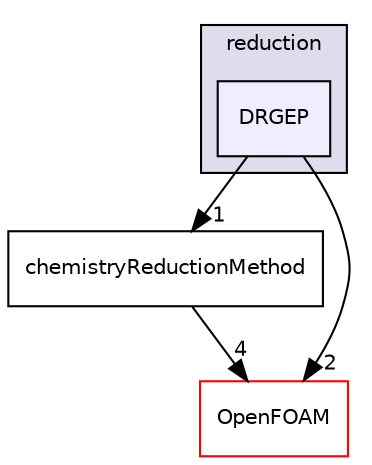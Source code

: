 digraph "src/thermophysicalModels/chemistryModel/chemistryModel/TDACChemistryModel/reduction/DRGEP" {
  bgcolor=transparent;
  compound=true
  node [ fontsize="10", fontname="Helvetica"];
  edge [ labelfontsize="10", labelfontname="Helvetica"];
  subgraph clusterdir_11a35c86249c89795f10656fe50614a9 {
    graph [ bgcolor="#ddddee", pencolor="black", label="reduction" fontname="Helvetica", fontsize="10", URL="dir_11a35c86249c89795f10656fe50614a9.html"]
  dir_d5cdb4f80011108e6d084b3435ae4292 [shape=box, label="DRGEP", style="filled", fillcolor="#eeeeff", pencolor="black", URL="dir_d5cdb4f80011108e6d084b3435ae4292.html"];
  }
  dir_ac98b418f6eb9b9c9b4c98898a45b42d [shape=box label="chemistryReductionMethod" URL="dir_ac98b418f6eb9b9c9b4c98898a45b42d.html"];
  dir_c5473ff19b20e6ec4dfe5c310b3778a8 [shape=box label="OpenFOAM" color="red" URL="dir_c5473ff19b20e6ec4dfe5c310b3778a8.html"];
  dir_d5cdb4f80011108e6d084b3435ae4292->dir_ac98b418f6eb9b9c9b4c98898a45b42d [headlabel="1", labeldistance=1.5 headhref="dir_002774_002771.html"];
  dir_d5cdb4f80011108e6d084b3435ae4292->dir_c5473ff19b20e6ec4dfe5c310b3778a8 [headlabel="2", labeldistance=1.5 headhref="dir_002774_001929.html"];
  dir_ac98b418f6eb9b9c9b4c98898a45b42d->dir_c5473ff19b20e6ec4dfe5c310b3778a8 [headlabel="4", labeldistance=1.5 headhref="dir_002771_001929.html"];
}
